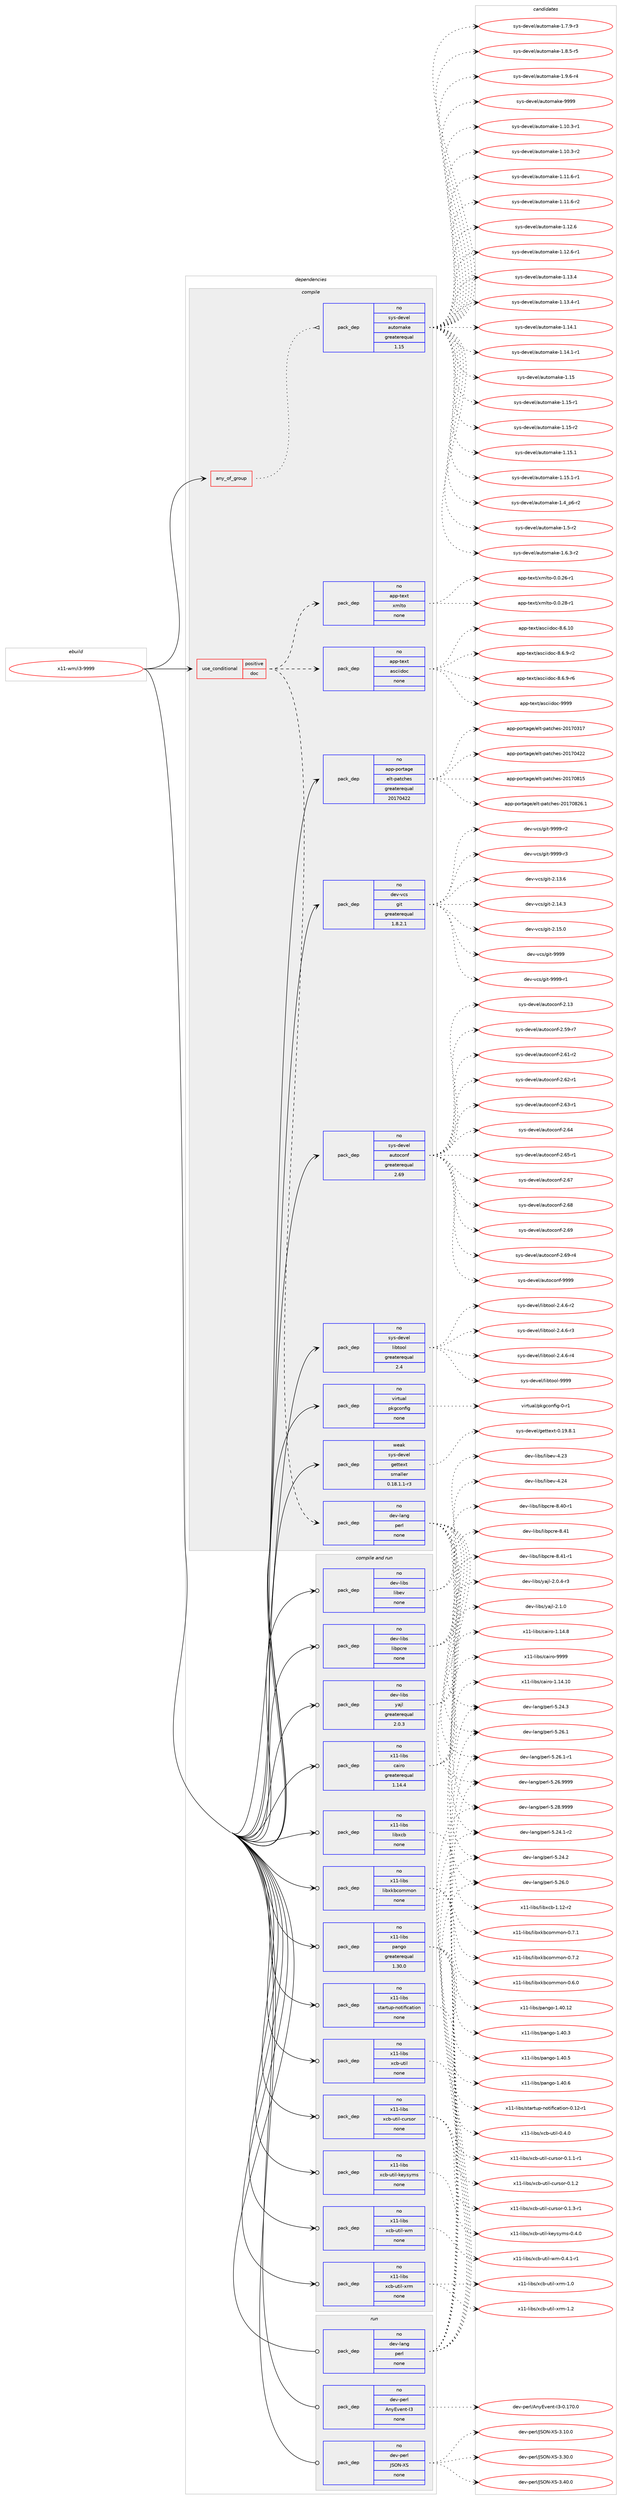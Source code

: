 digraph prolog {

# *************
# Graph options
# *************

newrank=true;
concentrate=true;
compound=true;
graph [rankdir=LR,fontname=Helvetica,fontsize=10,ranksep=1.5];#, ranksep=2.5, nodesep=0.2];
edge  [arrowhead=vee];
node  [fontname=Helvetica,fontsize=10];

# **********
# The ebuild
# **********

subgraph cluster_leftcol {
color=gray;
rank=same;
label=<<i>ebuild</i>>;
id [label="x11-wm/i3-9999", color=red, width=4, href="../x11-wm/i3-9999.svg"];
}

# ****************
# The dependencies
# ****************

subgraph cluster_midcol {
color=gray;
label=<<i>dependencies</i>>;
subgraph cluster_compile {
fillcolor="#eeeeee";
style=filled;
label=<<i>compile</i>>;
subgraph any9769 {
dependency532071 [label=<<TABLE BORDER="0" CELLBORDER="1" CELLSPACING="0" CELLPADDING="4"><TR><TD CELLPADDING="10">any_of_group</TD></TR></TABLE>>, shape=none, color=red];subgraph pack397849 {
dependency532072 [label=<<TABLE BORDER="0" CELLBORDER="1" CELLSPACING="0" CELLPADDING="4" WIDTH="220"><TR><TD ROWSPAN="6" CELLPADDING="30">pack_dep</TD></TR><TR><TD WIDTH="110">no</TD></TR><TR><TD>sys-devel</TD></TR><TR><TD>automake</TD></TR><TR><TD>greaterequal</TD></TR><TR><TD>1.15</TD></TR></TABLE>>, shape=none, color=blue];
}
dependency532071:e -> dependency532072:w [weight=20,style="dotted",arrowhead="oinv"];
}
id:e -> dependency532071:w [weight=20,style="solid",arrowhead="vee"];
subgraph cond124100 {
dependency532073 [label=<<TABLE BORDER="0" CELLBORDER="1" CELLSPACING="0" CELLPADDING="4"><TR><TD ROWSPAN="3" CELLPADDING="10">use_conditional</TD></TR><TR><TD>positive</TD></TR><TR><TD>doc</TD></TR></TABLE>>, shape=none, color=red];
subgraph pack397850 {
dependency532074 [label=<<TABLE BORDER="0" CELLBORDER="1" CELLSPACING="0" CELLPADDING="4" WIDTH="220"><TR><TD ROWSPAN="6" CELLPADDING="30">pack_dep</TD></TR><TR><TD WIDTH="110">no</TD></TR><TR><TD>app-text</TD></TR><TR><TD>asciidoc</TD></TR><TR><TD>none</TD></TR><TR><TD></TD></TR></TABLE>>, shape=none, color=blue];
}
dependency532073:e -> dependency532074:w [weight=20,style="dashed",arrowhead="vee"];
subgraph pack397851 {
dependency532075 [label=<<TABLE BORDER="0" CELLBORDER="1" CELLSPACING="0" CELLPADDING="4" WIDTH="220"><TR><TD ROWSPAN="6" CELLPADDING="30">pack_dep</TD></TR><TR><TD WIDTH="110">no</TD></TR><TR><TD>app-text</TD></TR><TR><TD>xmlto</TD></TR><TR><TD>none</TD></TR><TR><TD></TD></TR></TABLE>>, shape=none, color=blue];
}
dependency532073:e -> dependency532075:w [weight=20,style="dashed",arrowhead="vee"];
subgraph pack397852 {
dependency532076 [label=<<TABLE BORDER="0" CELLBORDER="1" CELLSPACING="0" CELLPADDING="4" WIDTH="220"><TR><TD ROWSPAN="6" CELLPADDING="30">pack_dep</TD></TR><TR><TD WIDTH="110">no</TD></TR><TR><TD>dev-lang</TD></TR><TR><TD>perl</TD></TR><TR><TD>none</TD></TR><TR><TD></TD></TR></TABLE>>, shape=none, color=blue];
}
dependency532073:e -> dependency532076:w [weight=20,style="dashed",arrowhead="vee"];
}
id:e -> dependency532073:w [weight=20,style="solid",arrowhead="vee"];
subgraph pack397853 {
dependency532077 [label=<<TABLE BORDER="0" CELLBORDER="1" CELLSPACING="0" CELLPADDING="4" WIDTH="220"><TR><TD ROWSPAN="6" CELLPADDING="30">pack_dep</TD></TR><TR><TD WIDTH="110">no</TD></TR><TR><TD>app-portage</TD></TR><TR><TD>elt-patches</TD></TR><TR><TD>greaterequal</TD></TR><TR><TD>20170422</TD></TR></TABLE>>, shape=none, color=blue];
}
id:e -> dependency532077:w [weight=20,style="solid",arrowhead="vee"];
subgraph pack397854 {
dependency532078 [label=<<TABLE BORDER="0" CELLBORDER="1" CELLSPACING="0" CELLPADDING="4" WIDTH="220"><TR><TD ROWSPAN="6" CELLPADDING="30">pack_dep</TD></TR><TR><TD WIDTH="110">no</TD></TR><TR><TD>dev-vcs</TD></TR><TR><TD>git</TD></TR><TR><TD>greaterequal</TD></TR><TR><TD>1.8.2.1</TD></TR></TABLE>>, shape=none, color=blue];
}
id:e -> dependency532078:w [weight=20,style="solid",arrowhead="vee"];
subgraph pack397855 {
dependency532079 [label=<<TABLE BORDER="0" CELLBORDER="1" CELLSPACING="0" CELLPADDING="4" WIDTH="220"><TR><TD ROWSPAN="6" CELLPADDING="30">pack_dep</TD></TR><TR><TD WIDTH="110">no</TD></TR><TR><TD>sys-devel</TD></TR><TR><TD>autoconf</TD></TR><TR><TD>greaterequal</TD></TR><TR><TD>2.69</TD></TR></TABLE>>, shape=none, color=blue];
}
id:e -> dependency532079:w [weight=20,style="solid",arrowhead="vee"];
subgraph pack397856 {
dependency532080 [label=<<TABLE BORDER="0" CELLBORDER="1" CELLSPACING="0" CELLPADDING="4" WIDTH="220"><TR><TD ROWSPAN="6" CELLPADDING="30">pack_dep</TD></TR><TR><TD WIDTH="110">no</TD></TR><TR><TD>sys-devel</TD></TR><TR><TD>libtool</TD></TR><TR><TD>greaterequal</TD></TR><TR><TD>2.4</TD></TR></TABLE>>, shape=none, color=blue];
}
id:e -> dependency532080:w [weight=20,style="solid",arrowhead="vee"];
subgraph pack397857 {
dependency532081 [label=<<TABLE BORDER="0" CELLBORDER="1" CELLSPACING="0" CELLPADDING="4" WIDTH="220"><TR><TD ROWSPAN="6" CELLPADDING="30">pack_dep</TD></TR><TR><TD WIDTH="110">no</TD></TR><TR><TD>virtual</TD></TR><TR><TD>pkgconfig</TD></TR><TR><TD>none</TD></TR><TR><TD></TD></TR></TABLE>>, shape=none, color=blue];
}
id:e -> dependency532081:w [weight=20,style="solid",arrowhead="vee"];
subgraph pack397858 {
dependency532082 [label=<<TABLE BORDER="0" CELLBORDER="1" CELLSPACING="0" CELLPADDING="4" WIDTH="220"><TR><TD ROWSPAN="6" CELLPADDING="30">pack_dep</TD></TR><TR><TD WIDTH="110">weak</TD></TR><TR><TD>sys-devel</TD></TR><TR><TD>gettext</TD></TR><TR><TD>smaller</TD></TR><TR><TD>0.18.1.1-r3</TD></TR></TABLE>>, shape=none, color=blue];
}
id:e -> dependency532082:w [weight=20,style="solid",arrowhead="vee"];
}
subgraph cluster_compileandrun {
fillcolor="#eeeeee";
style=filled;
label=<<i>compile and run</i>>;
subgraph pack397859 {
dependency532083 [label=<<TABLE BORDER="0" CELLBORDER="1" CELLSPACING="0" CELLPADDING="4" WIDTH="220"><TR><TD ROWSPAN="6" CELLPADDING="30">pack_dep</TD></TR><TR><TD WIDTH="110">no</TD></TR><TR><TD>dev-libs</TD></TR><TR><TD>libev</TD></TR><TR><TD>none</TD></TR><TR><TD></TD></TR></TABLE>>, shape=none, color=blue];
}
id:e -> dependency532083:w [weight=20,style="solid",arrowhead="odotvee"];
subgraph pack397860 {
dependency532084 [label=<<TABLE BORDER="0" CELLBORDER="1" CELLSPACING="0" CELLPADDING="4" WIDTH="220"><TR><TD ROWSPAN="6" CELLPADDING="30">pack_dep</TD></TR><TR><TD WIDTH="110">no</TD></TR><TR><TD>dev-libs</TD></TR><TR><TD>libpcre</TD></TR><TR><TD>none</TD></TR><TR><TD></TD></TR></TABLE>>, shape=none, color=blue];
}
id:e -> dependency532084:w [weight=20,style="solid",arrowhead="odotvee"];
subgraph pack397861 {
dependency532085 [label=<<TABLE BORDER="0" CELLBORDER="1" CELLSPACING="0" CELLPADDING="4" WIDTH="220"><TR><TD ROWSPAN="6" CELLPADDING="30">pack_dep</TD></TR><TR><TD WIDTH="110">no</TD></TR><TR><TD>dev-libs</TD></TR><TR><TD>yajl</TD></TR><TR><TD>greaterequal</TD></TR><TR><TD>2.0.3</TD></TR></TABLE>>, shape=none, color=blue];
}
id:e -> dependency532085:w [weight=20,style="solid",arrowhead="odotvee"];
subgraph pack397862 {
dependency532086 [label=<<TABLE BORDER="0" CELLBORDER="1" CELLSPACING="0" CELLPADDING="4" WIDTH="220"><TR><TD ROWSPAN="6" CELLPADDING="30">pack_dep</TD></TR><TR><TD WIDTH="110">no</TD></TR><TR><TD>x11-libs</TD></TR><TR><TD>cairo</TD></TR><TR><TD>greaterequal</TD></TR><TR><TD>1.14.4</TD></TR></TABLE>>, shape=none, color=blue];
}
id:e -> dependency532086:w [weight=20,style="solid",arrowhead="odotvee"];
subgraph pack397863 {
dependency532087 [label=<<TABLE BORDER="0" CELLBORDER="1" CELLSPACING="0" CELLPADDING="4" WIDTH="220"><TR><TD ROWSPAN="6" CELLPADDING="30">pack_dep</TD></TR><TR><TD WIDTH="110">no</TD></TR><TR><TD>x11-libs</TD></TR><TR><TD>libxcb</TD></TR><TR><TD>none</TD></TR><TR><TD></TD></TR></TABLE>>, shape=none, color=blue];
}
id:e -> dependency532087:w [weight=20,style="solid",arrowhead="odotvee"];
subgraph pack397864 {
dependency532088 [label=<<TABLE BORDER="0" CELLBORDER="1" CELLSPACING="0" CELLPADDING="4" WIDTH="220"><TR><TD ROWSPAN="6" CELLPADDING="30">pack_dep</TD></TR><TR><TD WIDTH="110">no</TD></TR><TR><TD>x11-libs</TD></TR><TR><TD>libxkbcommon</TD></TR><TR><TD>none</TD></TR><TR><TD></TD></TR></TABLE>>, shape=none, color=blue];
}
id:e -> dependency532088:w [weight=20,style="solid",arrowhead="odotvee"];
subgraph pack397865 {
dependency532089 [label=<<TABLE BORDER="0" CELLBORDER="1" CELLSPACING="0" CELLPADDING="4" WIDTH="220"><TR><TD ROWSPAN="6" CELLPADDING="30">pack_dep</TD></TR><TR><TD WIDTH="110">no</TD></TR><TR><TD>x11-libs</TD></TR><TR><TD>pango</TD></TR><TR><TD>greaterequal</TD></TR><TR><TD>1.30.0</TD></TR></TABLE>>, shape=none, color=blue];
}
id:e -> dependency532089:w [weight=20,style="solid",arrowhead="odotvee"];
subgraph pack397866 {
dependency532090 [label=<<TABLE BORDER="0" CELLBORDER="1" CELLSPACING="0" CELLPADDING="4" WIDTH="220"><TR><TD ROWSPAN="6" CELLPADDING="30">pack_dep</TD></TR><TR><TD WIDTH="110">no</TD></TR><TR><TD>x11-libs</TD></TR><TR><TD>startup-notification</TD></TR><TR><TD>none</TD></TR><TR><TD></TD></TR></TABLE>>, shape=none, color=blue];
}
id:e -> dependency532090:w [weight=20,style="solid",arrowhead="odotvee"];
subgraph pack397867 {
dependency532091 [label=<<TABLE BORDER="0" CELLBORDER="1" CELLSPACING="0" CELLPADDING="4" WIDTH="220"><TR><TD ROWSPAN="6" CELLPADDING="30">pack_dep</TD></TR><TR><TD WIDTH="110">no</TD></TR><TR><TD>x11-libs</TD></TR><TR><TD>xcb-util</TD></TR><TR><TD>none</TD></TR><TR><TD></TD></TR></TABLE>>, shape=none, color=blue];
}
id:e -> dependency532091:w [weight=20,style="solid",arrowhead="odotvee"];
subgraph pack397868 {
dependency532092 [label=<<TABLE BORDER="0" CELLBORDER="1" CELLSPACING="0" CELLPADDING="4" WIDTH="220"><TR><TD ROWSPAN="6" CELLPADDING="30">pack_dep</TD></TR><TR><TD WIDTH="110">no</TD></TR><TR><TD>x11-libs</TD></TR><TR><TD>xcb-util-cursor</TD></TR><TR><TD>none</TD></TR><TR><TD></TD></TR></TABLE>>, shape=none, color=blue];
}
id:e -> dependency532092:w [weight=20,style="solid",arrowhead="odotvee"];
subgraph pack397869 {
dependency532093 [label=<<TABLE BORDER="0" CELLBORDER="1" CELLSPACING="0" CELLPADDING="4" WIDTH="220"><TR><TD ROWSPAN="6" CELLPADDING="30">pack_dep</TD></TR><TR><TD WIDTH="110">no</TD></TR><TR><TD>x11-libs</TD></TR><TR><TD>xcb-util-keysyms</TD></TR><TR><TD>none</TD></TR><TR><TD></TD></TR></TABLE>>, shape=none, color=blue];
}
id:e -> dependency532093:w [weight=20,style="solid",arrowhead="odotvee"];
subgraph pack397870 {
dependency532094 [label=<<TABLE BORDER="0" CELLBORDER="1" CELLSPACING="0" CELLPADDING="4" WIDTH="220"><TR><TD ROWSPAN="6" CELLPADDING="30">pack_dep</TD></TR><TR><TD WIDTH="110">no</TD></TR><TR><TD>x11-libs</TD></TR><TR><TD>xcb-util-wm</TD></TR><TR><TD>none</TD></TR><TR><TD></TD></TR></TABLE>>, shape=none, color=blue];
}
id:e -> dependency532094:w [weight=20,style="solid",arrowhead="odotvee"];
subgraph pack397871 {
dependency532095 [label=<<TABLE BORDER="0" CELLBORDER="1" CELLSPACING="0" CELLPADDING="4" WIDTH="220"><TR><TD ROWSPAN="6" CELLPADDING="30">pack_dep</TD></TR><TR><TD WIDTH="110">no</TD></TR><TR><TD>x11-libs</TD></TR><TR><TD>xcb-util-xrm</TD></TR><TR><TD>none</TD></TR><TR><TD></TD></TR></TABLE>>, shape=none, color=blue];
}
id:e -> dependency532095:w [weight=20,style="solid",arrowhead="odotvee"];
}
subgraph cluster_run {
fillcolor="#eeeeee";
style=filled;
label=<<i>run</i>>;
subgraph pack397872 {
dependency532096 [label=<<TABLE BORDER="0" CELLBORDER="1" CELLSPACING="0" CELLPADDING="4" WIDTH="220"><TR><TD ROWSPAN="6" CELLPADDING="30">pack_dep</TD></TR><TR><TD WIDTH="110">no</TD></TR><TR><TD>dev-lang</TD></TR><TR><TD>perl</TD></TR><TR><TD>none</TD></TR><TR><TD></TD></TR></TABLE>>, shape=none, color=blue];
}
id:e -> dependency532096:w [weight=20,style="solid",arrowhead="odot"];
subgraph pack397873 {
dependency532097 [label=<<TABLE BORDER="0" CELLBORDER="1" CELLSPACING="0" CELLPADDING="4" WIDTH="220"><TR><TD ROWSPAN="6" CELLPADDING="30">pack_dep</TD></TR><TR><TD WIDTH="110">no</TD></TR><TR><TD>dev-perl</TD></TR><TR><TD>AnyEvent-I3</TD></TR><TR><TD>none</TD></TR><TR><TD></TD></TR></TABLE>>, shape=none, color=blue];
}
id:e -> dependency532097:w [weight=20,style="solid",arrowhead="odot"];
subgraph pack397874 {
dependency532098 [label=<<TABLE BORDER="0" CELLBORDER="1" CELLSPACING="0" CELLPADDING="4" WIDTH="220"><TR><TD ROWSPAN="6" CELLPADDING="30">pack_dep</TD></TR><TR><TD WIDTH="110">no</TD></TR><TR><TD>dev-perl</TD></TR><TR><TD>JSON-XS</TD></TR><TR><TD>none</TD></TR><TR><TD></TD></TR></TABLE>>, shape=none, color=blue];
}
id:e -> dependency532098:w [weight=20,style="solid",arrowhead="odot"];
}
}

# **************
# The candidates
# **************

subgraph cluster_choices {
rank=same;
color=gray;
label=<<i>candidates</i>>;

subgraph choice397849 {
color=black;
nodesep=1;
choice11512111545100101118101108479711711611110997107101454946494846514511449 [label="sys-devel/automake-1.10.3-r1", color=red, width=4,href="../sys-devel/automake-1.10.3-r1.svg"];
choice11512111545100101118101108479711711611110997107101454946494846514511450 [label="sys-devel/automake-1.10.3-r2", color=red, width=4,href="../sys-devel/automake-1.10.3-r2.svg"];
choice11512111545100101118101108479711711611110997107101454946494946544511449 [label="sys-devel/automake-1.11.6-r1", color=red, width=4,href="../sys-devel/automake-1.11.6-r1.svg"];
choice11512111545100101118101108479711711611110997107101454946494946544511450 [label="sys-devel/automake-1.11.6-r2", color=red, width=4,href="../sys-devel/automake-1.11.6-r2.svg"];
choice1151211154510010111810110847971171161111099710710145494649504654 [label="sys-devel/automake-1.12.6", color=red, width=4,href="../sys-devel/automake-1.12.6.svg"];
choice11512111545100101118101108479711711611110997107101454946495046544511449 [label="sys-devel/automake-1.12.6-r1", color=red, width=4,href="../sys-devel/automake-1.12.6-r1.svg"];
choice1151211154510010111810110847971171161111099710710145494649514652 [label="sys-devel/automake-1.13.4", color=red, width=4,href="../sys-devel/automake-1.13.4.svg"];
choice11512111545100101118101108479711711611110997107101454946495146524511449 [label="sys-devel/automake-1.13.4-r1", color=red, width=4,href="../sys-devel/automake-1.13.4-r1.svg"];
choice1151211154510010111810110847971171161111099710710145494649524649 [label="sys-devel/automake-1.14.1", color=red, width=4,href="../sys-devel/automake-1.14.1.svg"];
choice11512111545100101118101108479711711611110997107101454946495246494511449 [label="sys-devel/automake-1.14.1-r1", color=red, width=4,href="../sys-devel/automake-1.14.1-r1.svg"];
choice115121115451001011181011084797117116111109971071014549464953 [label="sys-devel/automake-1.15", color=red, width=4,href="../sys-devel/automake-1.15.svg"];
choice1151211154510010111810110847971171161111099710710145494649534511449 [label="sys-devel/automake-1.15-r1", color=red, width=4,href="../sys-devel/automake-1.15-r1.svg"];
choice1151211154510010111810110847971171161111099710710145494649534511450 [label="sys-devel/automake-1.15-r2", color=red, width=4,href="../sys-devel/automake-1.15-r2.svg"];
choice1151211154510010111810110847971171161111099710710145494649534649 [label="sys-devel/automake-1.15.1", color=red, width=4,href="../sys-devel/automake-1.15.1.svg"];
choice11512111545100101118101108479711711611110997107101454946495346494511449 [label="sys-devel/automake-1.15.1-r1", color=red, width=4,href="../sys-devel/automake-1.15.1-r1.svg"];
choice115121115451001011181011084797117116111109971071014549465295112544511450 [label="sys-devel/automake-1.4_p6-r2", color=red, width=4,href="../sys-devel/automake-1.4_p6-r2.svg"];
choice11512111545100101118101108479711711611110997107101454946534511450 [label="sys-devel/automake-1.5-r2", color=red, width=4,href="../sys-devel/automake-1.5-r2.svg"];
choice115121115451001011181011084797117116111109971071014549465446514511450 [label="sys-devel/automake-1.6.3-r2", color=red, width=4,href="../sys-devel/automake-1.6.3-r2.svg"];
choice115121115451001011181011084797117116111109971071014549465546574511451 [label="sys-devel/automake-1.7.9-r3", color=red, width=4,href="../sys-devel/automake-1.7.9-r3.svg"];
choice115121115451001011181011084797117116111109971071014549465646534511453 [label="sys-devel/automake-1.8.5-r5", color=red, width=4,href="../sys-devel/automake-1.8.5-r5.svg"];
choice115121115451001011181011084797117116111109971071014549465746544511452 [label="sys-devel/automake-1.9.6-r4", color=red, width=4,href="../sys-devel/automake-1.9.6-r4.svg"];
choice115121115451001011181011084797117116111109971071014557575757 [label="sys-devel/automake-9999", color=red, width=4,href="../sys-devel/automake-9999.svg"];
dependency532072:e -> choice11512111545100101118101108479711711611110997107101454946494846514511449:w [style=dotted,weight="100"];
dependency532072:e -> choice11512111545100101118101108479711711611110997107101454946494846514511450:w [style=dotted,weight="100"];
dependency532072:e -> choice11512111545100101118101108479711711611110997107101454946494946544511449:w [style=dotted,weight="100"];
dependency532072:e -> choice11512111545100101118101108479711711611110997107101454946494946544511450:w [style=dotted,weight="100"];
dependency532072:e -> choice1151211154510010111810110847971171161111099710710145494649504654:w [style=dotted,weight="100"];
dependency532072:e -> choice11512111545100101118101108479711711611110997107101454946495046544511449:w [style=dotted,weight="100"];
dependency532072:e -> choice1151211154510010111810110847971171161111099710710145494649514652:w [style=dotted,weight="100"];
dependency532072:e -> choice11512111545100101118101108479711711611110997107101454946495146524511449:w [style=dotted,weight="100"];
dependency532072:e -> choice1151211154510010111810110847971171161111099710710145494649524649:w [style=dotted,weight="100"];
dependency532072:e -> choice11512111545100101118101108479711711611110997107101454946495246494511449:w [style=dotted,weight="100"];
dependency532072:e -> choice115121115451001011181011084797117116111109971071014549464953:w [style=dotted,weight="100"];
dependency532072:e -> choice1151211154510010111810110847971171161111099710710145494649534511449:w [style=dotted,weight="100"];
dependency532072:e -> choice1151211154510010111810110847971171161111099710710145494649534511450:w [style=dotted,weight="100"];
dependency532072:e -> choice1151211154510010111810110847971171161111099710710145494649534649:w [style=dotted,weight="100"];
dependency532072:e -> choice11512111545100101118101108479711711611110997107101454946495346494511449:w [style=dotted,weight="100"];
dependency532072:e -> choice115121115451001011181011084797117116111109971071014549465295112544511450:w [style=dotted,weight="100"];
dependency532072:e -> choice11512111545100101118101108479711711611110997107101454946534511450:w [style=dotted,weight="100"];
dependency532072:e -> choice115121115451001011181011084797117116111109971071014549465446514511450:w [style=dotted,weight="100"];
dependency532072:e -> choice115121115451001011181011084797117116111109971071014549465546574511451:w [style=dotted,weight="100"];
dependency532072:e -> choice115121115451001011181011084797117116111109971071014549465646534511453:w [style=dotted,weight="100"];
dependency532072:e -> choice115121115451001011181011084797117116111109971071014549465746544511452:w [style=dotted,weight="100"];
dependency532072:e -> choice115121115451001011181011084797117116111109971071014557575757:w [style=dotted,weight="100"];
}
subgraph choice397850 {
color=black;
nodesep=1;
choice97112112451161011201164797115991051051001119945564654464948 [label="app-text/asciidoc-8.6.10", color=red, width=4,href="../app-text/asciidoc-8.6.10.svg"];
choice9711211245116101120116479711599105105100111994556465446574511450 [label="app-text/asciidoc-8.6.9-r2", color=red, width=4,href="../app-text/asciidoc-8.6.9-r2.svg"];
choice9711211245116101120116479711599105105100111994556465446574511454 [label="app-text/asciidoc-8.6.9-r6", color=red, width=4,href="../app-text/asciidoc-8.6.9-r6.svg"];
choice9711211245116101120116479711599105105100111994557575757 [label="app-text/asciidoc-9999", color=red, width=4,href="../app-text/asciidoc-9999.svg"];
dependency532074:e -> choice97112112451161011201164797115991051051001119945564654464948:w [style=dotted,weight="100"];
dependency532074:e -> choice9711211245116101120116479711599105105100111994556465446574511450:w [style=dotted,weight="100"];
dependency532074:e -> choice9711211245116101120116479711599105105100111994556465446574511454:w [style=dotted,weight="100"];
dependency532074:e -> choice9711211245116101120116479711599105105100111994557575757:w [style=dotted,weight="100"];
}
subgraph choice397851 {
color=black;
nodesep=1;
choice971121124511610112011647120109108116111454846484650544511449 [label="app-text/xmlto-0.0.26-r1", color=red, width=4,href="../app-text/xmlto-0.0.26-r1.svg"];
choice971121124511610112011647120109108116111454846484650564511449 [label="app-text/xmlto-0.0.28-r1", color=red, width=4,href="../app-text/xmlto-0.0.28-r1.svg"];
dependency532075:e -> choice971121124511610112011647120109108116111454846484650544511449:w [style=dotted,weight="100"];
dependency532075:e -> choice971121124511610112011647120109108116111454846484650564511449:w [style=dotted,weight="100"];
}
subgraph choice397852 {
color=black;
nodesep=1;
choice100101118451089711010347112101114108455346505246494511450 [label="dev-lang/perl-5.24.1-r2", color=red, width=4,href="../dev-lang/perl-5.24.1-r2.svg"];
choice10010111845108971101034711210111410845534650524650 [label="dev-lang/perl-5.24.2", color=red, width=4,href="../dev-lang/perl-5.24.2.svg"];
choice10010111845108971101034711210111410845534650524651 [label="dev-lang/perl-5.24.3", color=red, width=4,href="../dev-lang/perl-5.24.3.svg"];
choice10010111845108971101034711210111410845534650544648 [label="dev-lang/perl-5.26.0", color=red, width=4,href="../dev-lang/perl-5.26.0.svg"];
choice10010111845108971101034711210111410845534650544649 [label="dev-lang/perl-5.26.1", color=red, width=4,href="../dev-lang/perl-5.26.1.svg"];
choice100101118451089711010347112101114108455346505446494511449 [label="dev-lang/perl-5.26.1-r1", color=red, width=4,href="../dev-lang/perl-5.26.1-r1.svg"];
choice10010111845108971101034711210111410845534650544657575757 [label="dev-lang/perl-5.26.9999", color=red, width=4,href="../dev-lang/perl-5.26.9999.svg"];
choice10010111845108971101034711210111410845534650564657575757 [label="dev-lang/perl-5.28.9999", color=red, width=4,href="../dev-lang/perl-5.28.9999.svg"];
dependency532076:e -> choice100101118451089711010347112101114108455346505246494511450:w [style=dotted,weight="100"];
dependency532076:e -> choice10010111845108971101034711210111410845534650524650:w [style=dotted,weight="100"];
dependency532076:e -> choice10010111845108971101034711210111410845534650524651:w [style=dotted,weight="100"];
dependency532076:e -> choice10010111845108971101034711210111410845534650544648:w [style=dotted,weight="100"];
dependency532076:e -> choice10010111845108971101034711210111410845534650544649:w [style=dotted,weight="100"];
dependency532076:e -> choice100101118451089711010347112101114108455346505446494511449:w [style=dotted,weight="100"];
dependency532076:e -> choice10010111845108971101034711210111410845534650544657575757:w [style=dotted,weight="100"];
dependency532076:e -> choice10010111845108971101034711210111410845534650564657575757:w [style=dotted,weight="100"];
}
subgraph choice397853 {
color=black;
nodesep=1;
choice97112112451121111141169710310147101108116451129711699104101115455048495548514955 [label="app-portage/elt-patches-20170317", color=red, width=4,href="../app-portage/elt-patches-20170317.svg"];
choice97112112451121111141169710310147101108116451129711699104101115455048495548525050 [label="app-portage/elt-patches-20170422", color=red, width=4,href="../app-portage/elt-patches-20170422.svg"];
choice97112112451121111141169710310147101108116451129711699104101115455048495548564953 [label="app-portage/elt-patches-20170815", color=red, width=4,href="../app-portage/elt-patches-20170815.svg"];
choice971121124511211111411697103101471011081164511297116991041011154550484955485650544649 [label="app-portage/elt-patches-20170826.1", color=red, width=4,href="../app-portage/elt-patches-20170826.1.svg"];
dependency532077:e -> choice97112112451121111141169710310147101108116451129711699104101115455048495548514955:w [style=dotted,weight="100"];
dependency532077:e -> choice97112112451121111141169710310147101108116451129711699104101115455048495548525050:w [style=dotted,weight="100"];
dependency532077:e -> choice97112112451121111141169710310147101108116451129711699104101115455048495548564953:w [style=dotted,weight="100"];
dependency532077:e -> choice971121124511211111411697103101471011081164511297116991041011154550484955485650544649:w [style=dotted,weight="100"];
}
subgraph choice397854 {
color=black;
nodesep=1;
choice10010111845118991154710310511645504649514654 [label="dev-vcs/git-2.13.6", color=red, width=4,href="../dev-vcs/git-2.13.6.svg"];
choice10010111845118991154710310511645504649524651 [label="dev-vcs/git-2.14.3", color=red, width=4,href="../dev-vcs/git-2.14.3.svg"];
choice10010111845118991154710310511645504649534648 [label="dev-vcs/git-2.15.0", color=red, width=4,href="../dev-vcs/git-2.15.0.svg"];
choice1001011184511899115471031051164557575757 [label="dev-vcs/git-9999", color=red, width=4,href="../dev-vcs/git-9999.svg"];
choice10010111845118991154710310511645575757574511449 [label="dev-vcs/git-9999-r1", color=red, width=4,href="../dev-vcs/git-9999-r1.svg"];
choice10010111845118991154710310511645575757574511450 [label="dev-vcs/git-9999-r2", color=red, width=4,href="../dev-vcs/git-9999-r2.svg"];
choice10010111845118991154710310511645575757574511451 [label="dev-vcs/git-9999-r3", color=red, width=4,href="../dev-vcs/git-9999-r3.svg"];
dependency532078:e -> choice10010111845118991154710310511645504649514654:w [style=dotted,weight="100"];
dependency532078:e -> choice10010111845118991154710310511645504649524651:w [style=dotted,weight="100"];
dependency532078:e -> choice10010111845118991154710310511645504649534648:w [style=dotted,weight="100"];
dependency532078:e -> choice1001011184511899115471031051164557575757:w [style=dotted,weight="100"];
dependency532078:e -> choice10010111845118991154710310511645575757574511449:w [style=dotted,weight="100"];
dependency532078:e -> choice10010111845118991154710310511645575757574511450:w [style=dotted,weight="100"];
dependency532078:e -> choice10010111845118991154710310511645575757574511451:w [style=dotted,weight="100"];
}
subgraph choice397855 {
color=black;
nodesep=1;
choice115121115451001011181011084797117116111991111101024550464951 [label="sys-devel/autoconf-2.13", color=red, width=4,href="../sys-devel/autoconf-2.13.svg"];
choice1151211154510010111810110847971171161119911111010245504653574511455 [label="sys-devel/autoconf-2.59-r7", color=red, width=4,href="../sys-devel/autoconf-2.59-r7.svg"];
choice1151211154510010111810110847971171161119911111010245504654494511450 [label="sys-devel/autoconf-2.61-r2", color=red, width=4,href="../sys-devel/autoconf-2.61-r2.svg"];
choice1151211154510010111810110847971171161119911111010245504654504511449 [label="sys-devel/autoconf-2.62-r1", color=red, width=4,href="../sys-devel/autoconf-2.62-r1.svg"];
choice1151211154510010111810110847971171161119911111010245504654514511449 [label="sys-devel/autoconf-2.63-r1", color=red, width=4,href="../sys-devel/autoconf-2.63-r1.svg"];
choice115121115451001011181011084797117116111991111101024550465452 [label="sys-devel/autoconf-2.64", color=red, width=4,href="../sys-devel/autoconf-2.64.svg"];
choice1151211154510010111810110847971171161119911111010245504654534511449 [label="sys-devel/autoconf-2.65-r1", color=red, width=4,href="../sys-devel/autoconf-2.65-r1.svg"];
choice115121115451001011181011084797117116111991111101024550465455 [label="sys-devel/autoconf-2.67", color=red, width=4,href="../sys-devel/autoconf-2.67.svg"];
choice115121115451001011181011084797117116111991111101024550465456 [label="sys-devel/autoconf-2.68", color=red, width=4,href="../sys-devel/autoconf-2.68.svg"];
choice115121115451001011181011084797117116111991111101024550465457 [label="sys-devel/autoconf-2.69", color=red, width=4,href="../sys-devel/autoconf-2.69.svg"];
choice1151211154510010111810110847971171161119911111010245504654574511452 [label="sys-devel/autoconf-2.69-r4", color=red, width=4,href="../sys-devel/autoconf-2.69-r4.svg"];
choice115121115451001011181011084797117116111991111101024557575757 [label="sys-devel/autoconf-9999", color=red, width=4,href="../sys-devel/autoconf-9999.svg"];
dependency532079:e -> choice115121115451001011181011084797117116111991111101024550464951:w [style=dotted,weight="100"];
dependency532079:e -> choice1151211154510010111810110847971171161119911111010245504653574511455:w [style=dotted,weight="100"];
dependency532079:e -> choice1151211154510010111810110847971171161119911111010245504654494511450:w [style=dotted,weight="100"];
dependency532079:e -> choice1151211154510010111810110847971171161119911111010245504654504511449:w [style=dotted,weight="100"];
dependency532079:e -> choice1151211154510010111810110847971171161119911111010245504654514511449:w [style=dotted,weight="100"];
dependency532079:e -> choice115121115451001011181011084797117116111991111101024550465452:w [style=dotted,weight="100"];
dependency532079:e -> choice1151211154510010111810110847971171161119911111010245504654534511449:w [style=dotted,weight="100"];
dependency532079:e -> choice115121115451001011181011084797117116111991111101024550465455:w [style=dotted,weight="100"];
dependency532079:e -> choice115121115451001011181011084797117116111991111101024550465456:w [style=dotted,weight="100"];
dependency532079:e -> choice115121115451001011181011084797117116111991111101024550465457:w [style=dotted,weight="100"];
dependency532079:e -> choice1151211154510010111810110847971171161119911111010245504654574511452:w [style=dotted,weight="100"];
dependency532079:e -> choice115121115451001011181011084797117116111991111101024557575757:w [style=dotted,weight="100"];
}
subgraph choice397856 {
color=black;
nodesep=1;
choice1151211154510010111810110847108105981161111111084550465246544511450 [label="sys-devel/libtool-2.4.6-r2", color=red, width=4,href="../sys-devel/libtool-2.4.6-r2.svg"];
choice1151211154510010111810110847108105981161111111084550465246544511451 [label="sys-devel/libtool-2.4.6-r3", color=red, width=4,href="../sys-devel/libtool-2.4.6-r3.svg"];
choice1151211154510010111810110847108105981161111111084550465246544511452 [label="sys-devel/libtool-2.4.6-r4", color=red, width=4,href="../sys-devel/libtool-2.4.6-r4.svg"];
choice1151211154510010111810110847108105981161111111084557575757 [label="sys-devel/libtool-9999", color=red, width=4,href="../sys-devel/libtool-9999.svg"];
dependency532080:e -> choice1151211154510010111810110847108105981161111111084550465246544511450:w [style=dotted,weight="100"];
dependency532080:e -> choice1151211154510010111810110847108105981161111111084550465246544511451:w [style=dotted,weight="100"];
dependency532080:e -> choice1151211154510010111810110847108105981161111111084550465246544511452:w [style=dotted,weight="100"];
dependency532080:e -> choice1151211154510010111810110847108105981161111111084557575757:w [style=dotted,weight="100"];
}
subgraph choice397857 {
color=black;
nodesep=1;
choice11810511411611797108471121071039911111010210510345484511449 [label="virtual/pkgconfig-0-r1", color=red, width=4,href="../virtual/pkgconfig-0-r1.svg"];
dependency532081:e -> choice11810511411611797108471121071039911111010210510345484511449:w [style=dotted,weight="100"];
}
subgraph choice397858 {
color=black;
nodesep=1;
choice1151211154510010111810110847103101116116101120116454846495746564649 [label="sys-devel/gettext-0.19.8.1", color=red, width=4,href="../sys-devel/gettext-0.19.8.1.svg"];
dependency532082:e -> choice1151211154510010111810110847103101116116101120116454846495746564649:w [style=dotted,weight="100"];
}
subgraph choice397859 {
color=black;
nodesep=1;
choice100101118451081059811547108105981011184552465051 [label="dev-libs/libev-4.23", color=red, width=4,href="../dev-libs/libev-4.23.svg"];
choice100101118451081059811547108105981011184552465052 [label="dev-libs/libev-4.24", color=red, width=4,href="../dev-libs/libev-4.24.svg"];
dependency532083:e -> choice100101118451081059811547108105981011184552465051:w [style=dotted,weight="100"];
dependency532083:e -> choice100101118451081059811547108105981011184552465052:w [style=dotted,weight="100"];
}
subgraph choice397860 {
color=black;
nodesep=1;
choice100101118451081059811547108105981129911410145564652484511449 [label="dev-libs/libpcre-8.40-r1", color=red, width=4,href="../dev-libs/libpcre-8.40-r1.svg"];
choice10010111845108105981154710810598112991141014556465249 [label="dev-libs/libpcre-8.41", color=red, width=4,href="../dev-libs/libpcre-8.41.svg"];
choice100101118451081059811547108105981129911410145564652494511449 [label="dev-libs/libpcre-8.41-r1", color=red, width=4,href="../dev-libs/libpcre-8.41-r1.svg"];
dependency532084:e -> choice100101118451081059811547108105981129911410145564652484511449:w [style=dotted,weight="100"];
dependency532084:e -> choice10010111845108105981154710810598112991141014556465249:w [style=dotted,weight="100"];
dependency532084:e -> choice100101118451081059811547108105981129911410145564652494511449:w [style=dotted,weight="100"];
}
subgraph choice397861 {
color=black;
nodesep=1;
choice100101118451081059811547121971061084550464846524511451 [label="dev-libs/yajl-2.0.4-r3", color=red, width=4,href="../dev-libs/yajl-2.0.4-r3.svg"];
choice10010111845108105981154712197106108455046494648 [label="dev-libs/yajl-2.1.0", color=red, width=4,href="../dev-libs/yajl-2.1.0.svg"];
dependency532085:e -> choice100101118451081059811547121971061084550464846524511451:w [style=dotted,weight="100"];
dependency532085:e -> choice10010111845108105981154712197106108455046494648:w [style=dotted,weight="100"];
}
subgraph choice397862 {
color=black;
nodesep=1;
choice120494945108105981154799971051141114549464952464948 [label="x11-libs/cairo-1.14.10", color=red, width=4,href="../x11-libs/cairo-1.14.10.svg"];
choice1204949451081059811547999710511411145494649524656 [label="x11-libs/cairo-1.14.8", color=red, width=4,href="../x11-libs/cairo-1.14.8.svg"];
choice120494945108105981154799971051141114557575757 [label="x11-libs/cairo-9999", color=red, width=4,href="../x11-libs/cairo-9999.svg"];
dependency532086:e -> choice120494945108105981154799971051141114549464952464948:w [style=dotted,weight="100"];
dependency532086:e -> choice1204949451081059811547999710511411145494649524656:w [style=dotted,weight="100"];
dependency532086:e -> choice120494945108105981154799971051141114557575757:w [style=dotted,weight="100"];
}
subgraph choice397863 {
color=black;
nodesep=1;
choice120494945108105981154710810598120999845494649504511450 [label="x11-libs/libxcb-1.12-r2", color=red, width=4,href="../x11-libs/libxcb-1.12-r2.svg"];
dependency532087:e -> choice120494945108105981154710810598120999845494649504511450:w [style=dotted,weight="100"];
}
subgraph choice397864 {
color=black;
nodesep=1;
choice1204949451081059811547108105981201079899111109109111110454846544648 [label="x11-libs/libxkbcommon-0.6.0", color=red, width=4,href="../x11-libs/libxkbcommon-0.6.0.svg"];
choice1204949451081059811547108105981201079899111109109111110454846554649 [label="x11-libs/libxkbcommon-0.7.1", color=red, width=4,href="../x11-libs/libxkbcommon-0.7.1.svg"];
choice1204949451081059811547108105981201079899111109109111110454846554650 [label="x11-libs/libxkbcommon-0.7.2", color=red, width=4,href="../x11-libs/libxkbcommon-0.7.2.svg"];
dependency532088:e -> choice1204949451081059811547108105981201079899111109109111110454846544648:w [style=dotted,weight="100"];
dependency532088:e -> choice1204949451081059811547108105981201079899111109109111110454846554649:w [style=dotted,weight="100"];
dependency532088:e -> choice1204949451081059811547108105981201079899111109109111110454846554650:w [style=dotted,weight="100"];
}
subgraph choice397865 {
color=black;
nodesep=1;
choice1204949451081059811547112971101031114549465248464950 [label="x11-libs/pango-1.40.12", color=red, width=4,href="../x11-libs/pango-1.40.12.svg"];
choice12049494510810598115471129711010311145494652484651 [label="x11-libs/pango-1.40.3", color=red, width=4,href="../x11-libs/pango-1.40.3.svg"];
choice12049494510810598115471129711010311145494652484653 [label="x11-libs/pango-1.40.5", color=red, width=4,href="../x11-libs/pango-1.40.5.svg"];
choice12049494510810598115471129711010311145494652484654 [label="x11-libs/pango-1.40.6", color=red, width=4,href="../x11-libs/pango-1.40.6.svg"];
dependency532089:e -> choice1204949451081059811547112971101031114549465248464950:w [style=dotted,weight="100"];
dependency532089:e -> choice12049494510810598115471129711010311145494652484651:w [style=dotted,weight="100"];
dependency532089:e -> choice12049494510810598115471129711010311145494652484653:w [style=dotted,weight="100"];
dependency532089:e -> choice12049494510810598115471129711010311145494652484654:w [style=dotted,weight="100"];
}
subgraph choice397866 {
color=black;
nodesep=1;
choice12049494510810598115471151169711411611711245110111116105102105999711610511111045484649504511449 [label="x11-libs/startup-notification-0.12-r1", color=red, width=4,href="../x11-libs/startup-notification-0.12-r1.svg"];
dependency532090:e -> choice12049494510810598115471151169711411611711245110111116105102105999711610511111045484649504511449:w [style=dotted,weight="100"];
}
subgraph choice397867 {
color=black;
nodesep=1;
choice1204949451081059811547120999845117116105108454846524648 [label="x11-libs/xcb-util-0.4.0", color=red, width=4,href="../x11-libs/xcb-util-0.4.0.svg"];
dependency532091:e -> choice1204949451081059811547120999845117116105108454846524648:w [style=dotted,weight="100"];
}
subgraph choice397868 {
color=black;
nodesep=1;
choice120494945108105981154712099984511711610510845991171141151111144548464946494511449 [label="x11-libs/xcb-util-cursor-0.1.1-r1", color=red, width=4,href="../x11-libs/xcb-util-cursor-0.1.1-r1.svg"];
choice12049494510810598115471209998451171161051084599117114115111114454846494650 [label="x11-libs/xcb-util-cursor-0.1.2", color=red, width=4,href="../x11-libs/xcb-util-cursor-0.1.2.svg"];
choice120494945108105981154712099984511711610510845991171141151111144548464946514511449 [label="x11-libs/xcb-util-cursor-0.1.3-r1", color=red, width=4,href="../x11-libs/xcb-util-cursor-0.1.3-r1.svg"];
dependency532092:e -> choice120494945108105981154712099984511711610510845991171141151111144548464946494511449:w [style=dotted,weight="100"];
dependency532092:e -> choice12049494510810598115471209998451171161051084599117114115111114454846494650:w [style=dotted,weight="100"];
dependency532092:e -> choice120494945108105981154712099984511711610510845991171141151111144548464946514511449:w [style=dotted,weight="100"];
}
subgraph choice397869 {
color=black;
nodesep=1;
choice120494945108105981154712099984511711610510845107101121115121109115454846524648 [label="x11-libs/xcb-util-keysyms-0.4.0", color=red, width=4,href="../x11-libs/xcb-util-keysyms-0.4.0.svg"];
dependency532093:e -> choice120494945108105981154712099984511711610510845107101121115121109115454846524648:w [style=dotted,weight="100"];
}
subgraph choice397870 {
color=black;
nodesep=1;
choice1204949451081059811547120999845117116105108451191094548465246494511449 [label="x11-libs/xcb-util-wm-0.4.1-r1", color=red, width=4,href="../x11-libs/xcb-util-wm-0.4.1-r1.svg"];
dependency532094:e -> choice1204949451081059811547120999845117116105108451191094548465246494511449:w [style=dotted,weight="100"];
}
subgraph choice397871 {
color=black;
nodesep=1;
choice12049494510810598115471209998451171161051084512011410945494648 [label="x11-libs/xcb-util-xrm-1.0", color=red, width=4,href="../x11-libs/xcb-util-xrm-1.0.svg"];
choice12049494510810598115471209998451171161051084512011410945494650 [label="x11-libs/xcb-util-xrm-1.2", color=red, width=4,href="../x11-libs/xcb-util-xrm-1.2.svg"];
dependency532095:e -> choice12049494510810598115471209998451171161051084512011410945494648:w [style=dotted,weight="100"];
dependency532095:e -> choice12049494510810598115471209998451171161051084512011410945494650:w [style=dotted,weight="100"];
}
subgraph choice397872 {
color=black;
nodesep=1;
choice100101118451089711010347112101114108455346505246494511450 [label="dev-lang/perl-5.24.1-r2", color=red, width=4,href="../dev-lang/perl-5.24.1-r2.svg"];
choice10010111845108971101034711210111410845534650524650 [label="dev-lang/perl-5.24.2", color=red, width=4,href="../dev-lang/perl-5.24.2.svg"];
choice10010111845108971101034711210111410845534650524651 [label="dev-lang/perl-5.24.3", color=red, width=4,href="../dev-lang/perl-5.24.3.svg"];
choice10010111845108971101034711210111410845534650544648 [label="dev-lang/perl-5.26.0", color=red, width=4,href="../dev-lang/perl-5.26.0.svg"];
choice10010111845108971101034711210111410845534650544649 [label="dev-lang/perl-5.26.1", color=red, width=4,href="../dev-lang/perl-5.26.1.svg"];
choice100101118451089711010347112101114108455346505446494511449 [label="dev-lang/perl-5.26.1-r1", color=red, width=4,href="../dev-lang/perl-5.26.1-r1.svg"];
choice10010111845108971101034711210111410845534650544657575757 [label="dev-lang/perl-5.26.9999", color=red, width=4,href="../dev-lang/perl-5.26.9999.svg"];
choice10010111845108971101034711210111410845534650564657575757 [label="dev-lang/perl-5.28.9999", color=red, width=4,href="../dev-lang/perl-5.28.9999.svg"];
dependency532096:e -> choice100101118451089711010347112101114108455346505246494511450:w [style=dotted,weight="100"];
dependency532096:e -> choice10010111845108971101034711210111410845534650524650:w [style=dotted,weight="100"];
dependency532096:e -> choice10010111845108971101034711210111410845534650524651:w [style=dotted,weight="100"];
dependency532096:e -> choice10010111845108971101034711210111410845534650544648:w [style=dotted,weight="100"];
dependency532096:e -> choice10010111845108971101034711210111410845534650544649:w [style=dotted,weight="100"];
dependency532096:e -> choice100101118451089711010347112101114108455346505446494511449:w [style=dotted,weight="100"];
dependency532096:e -> choice10010111845108971101034711210111410845534650544657575757:w [style=dotted,weight="100"];
dependency532096:e -> choice10010111845108971101034711210111410845534650564657575757:w [style=dotted,weight="100"];
}
subgraph choice397873 {
color=black;
nodesep=1;
choice100101118451121011141084765110121691181011101164573514548464955484648 [label="dev-perl/AnyEvent-I3-0.170.0", color=red, width=4,href="../dev-perl/AnyEvent-I3-0.170.0.svg"];
dependency532097:e -> choice100101118451121011141084765110121691181011101164573514548464955484648:w [style=dotted,weight="100"];
}
subgraph choice397874 {
color=black;
nodesep=1;
choice10010111845112101114108477483797845888345514649484648 [label="dev-perl/JSON-XS-3.10.0", color=red, width=4,href="../dev-perl/JSON-XS-3.10.0.svg"];
choice10010111845112101114108477483797845888345514651484648 [label="dev-perl/JSON-XS-3.30.0", color=red, width=4,href="../dev-perl/JSON-XS-3.30.0.svg"];
choice10010111845112101114108477483797845888345514652484648 [label="dev-perl/JSON-XS-3.40.0", color=red, width=4,href="../dev-perl/JSON-XS-3.40.0.svg"];
dependency532098:e -> choice10010111845112101114108477483797845888345514649484648:w [style=dotted,weight="100"];
dependency532098:e -> choice10010111845112101114108477483797845888345514651484648:w [style=dotted,weight="100"];
dependency532098:e -> choice10010111845112101114108477483797845888345514652484648:w [style=dotted,weight="100"];
}
}

}
